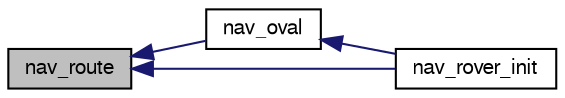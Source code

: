 digraph "nav_route"
{
  edge [fontname="FreeSans",fontsize="10",labelfontname="FreeSans",labelfontsize="10"];
  node [fontname="FreeSans",fontsize="10",shape=record];
  rankdir="LR";
  Node1 [label="nav_route",height=0.2,width=0.4,color="black", fillcolor="grey75", style="filled", fontcolor="black"];
  Node1 -> Node2 [dir="back",color="midnightblue",fontsize="10",style="solid",fontname="FreeSans"];
  Node2 [label="nav_oval",height=0.2,width=0.4,color="black", fillcolor="white", style="filled",URL="$nav__rover__base_8c.html#afd0e05357829985f3000d7456e66ef61"];
  Node2 -> Node3 [dir="back",color="midnightblue",fontsize="10",style="solid",fontname="FreeSans"];
  Node3 [label="nav_rover_init",height=0.2,width=0.4,color="black", fillcolor="white", style="filled",URL="$nav__rover__base_8h.html#a7dbbfec5c5db9defc4309d2a6cb092b4",tooltip="Init and register nav functions. "];
  Node1 -> Node3 [dir="back",color="midnightblue",fontsize="10",style="solid",fontname="FreeSans"];
}
